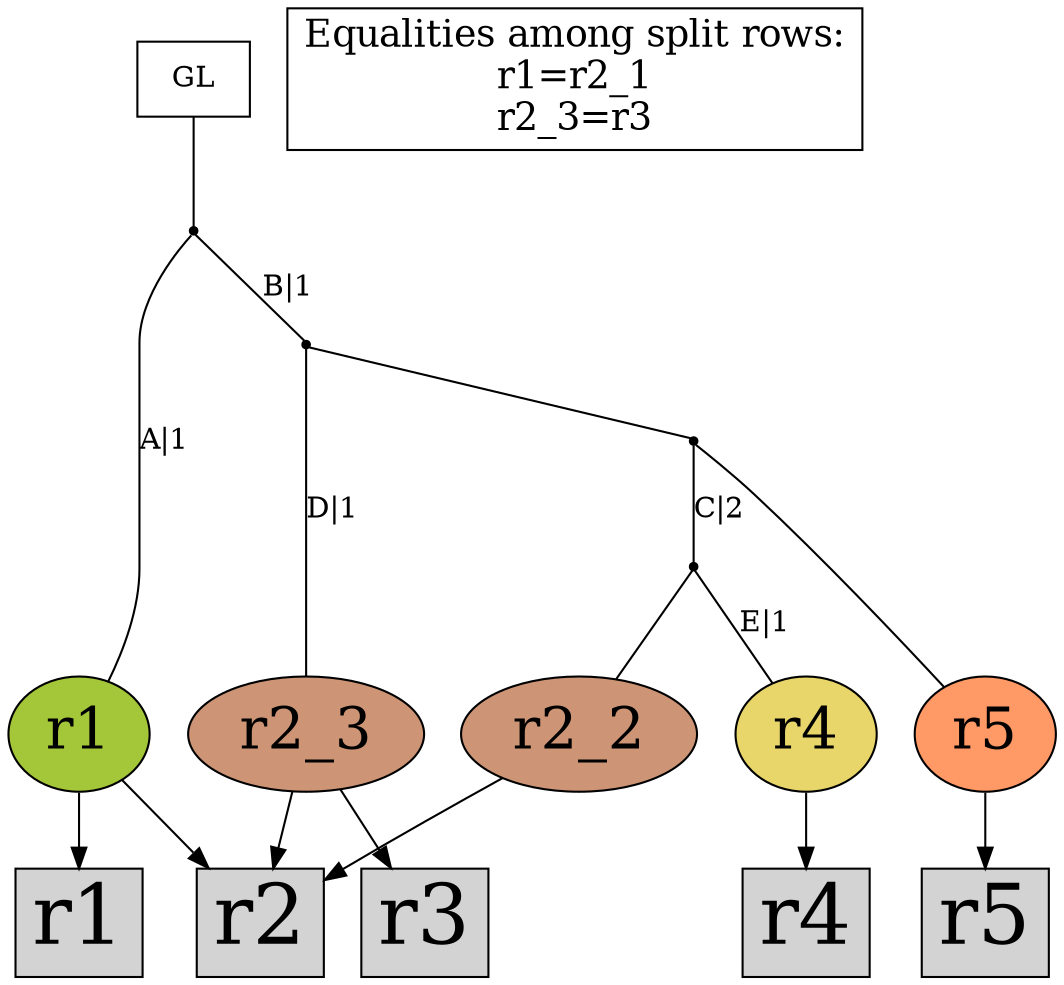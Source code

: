 digraph {
rowr1[label="r1",shape=box,style=filled,fontsize=40];rowr2[label="r2",shape=box,style=filled,fontsize=40];rowr3[label="r3",shape=box,style=filled,fontsize=40];rowr4[label="r4",shape=box,style=filled,fontsize=40];rowr5[label="r5",shape=box,style=filled,fontsize=40];r1[label="r1",shape=oval,style=filled,fontsize=28,fillcolor="#a4c639"];
r2_2[label="r2_2",shape=oval,style=filled,fontsize=28,fillcolor="#cd9575"];
r2_3[label="r2_3",shape=oval,style=filled,fontsize=28,fillcolor="#cd9575"];
r4[label="r4",shape=oval,style=filled,fontsize=28,fillcolor="#e9d66b"];
r5[label="r5",shape=oval,style=filled,fontsize=28,fillcolor="#ff9966"];
r1 -> rowr1[arrowhead="normal"];
r1 -> rowr2[arrowhead="normal"];
r2_2 -> rowr2[arrowhead="normal"];
r2_3 -> rowr2[arrowhead="normal"];
r2_3 -> rowr3[arrowhead="normal"];
r4 -> rowr4[arrowhead="normal"];
r5 -> rowr5[arrowhead="normal"];
{rank = same;r1;r2_2;r2_3;r4;r5;}
legend[label="Equalities among split rows:
r1=r2_1
r2_3=r3
",shape=box,fontsize=18];
Int1[shape=point,style=filled,fillcolor=black,label=""];
Int1 -> r2_2[arrowhead=none, label=""];
Int1 -> r4[arrowhead=none, label="E|1"];
Int2[shape=point,style=filled,fillcolor=black,label=""];
Int2 -> r5[arrowhead=none, label=""];
Int2 -> Int1[arrowhead=none, label="C|2"];
Int3[shape=point,style=filled,fillcolor=black,label=""];
Int3 -> r2_3[arrowhead=none, label="D|1"];
Int3 -> Int2[arrowhead=none, label=""];
Int4[shape=point,style=filled,fillcolor=black,label=""];
Int4 -> r1[arrowhead=none, label="A|1"];
Int4 -> Int3[arrowhead=none, label="B|1"];
GL[label="GL",shape=box,style=filled,fillcolor=white];
GL -> Int4[arrowhead=none, label=""];
}